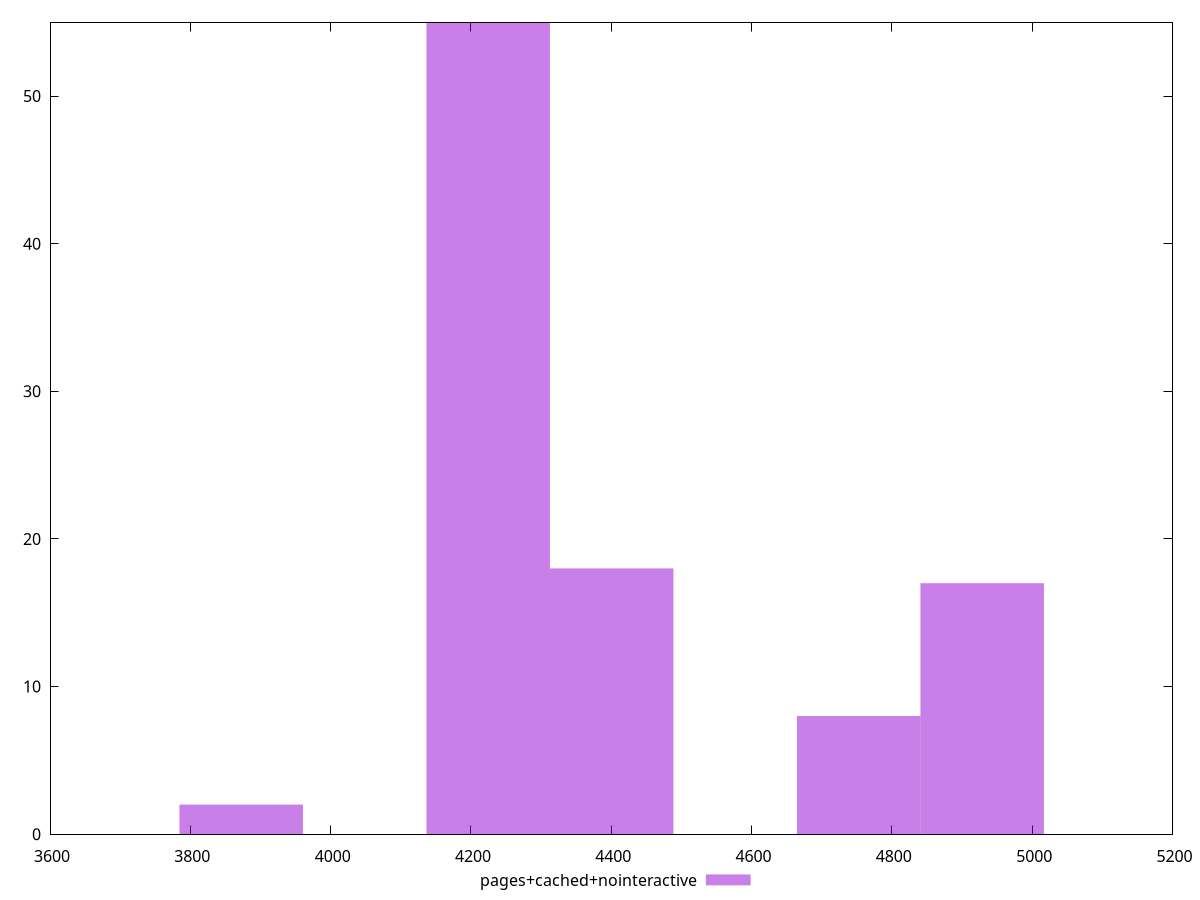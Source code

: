 $_pagesCachedNointeractive <<EOF
4224.605106364183 55
4400.630319129357 18
4752.680744659705 8
4928.70595742488 17
3872.554680833834 2
EOF
set key outside below
set terminal pngcairo
set output "report_00006_2020-11-02T20-21-41.718Z/speed-index/pages+cached+nointeractive//raw_hist.png"
set yrange [0:55]
set boxwidth 176.02521276517427
set style fill transparent solid 0.5 noborder
plot $_pagesCachedNointeractive title "pages+cached+nointeractive" with boxes ,